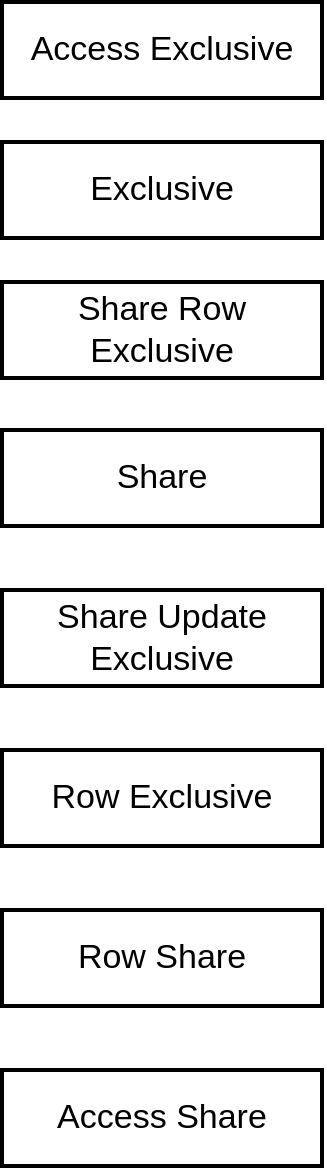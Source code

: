 <mxfile version="14.6.13" type="device" pages="3"><diagram id="7CpB0sXEUO9g7iT9jfAS" name="Page-1"><mxGraphModel dx="1106" dy="1003" grid="1" gridSize="10" guides="1" tooltips="1" connect="1" arrows="1" fold="1" page="1" pageScale="1" pageWidth="850" pageHeight="1100" math="0" shadow="0"><root><mxCell id="0"/><mxCell id="1" parent="0"/><mxCell id="9NOBbVjH0CfpP7On3_IG-1" value="Access Share" style="rounded=0;whiteSpace=wrap;html=1;strokeWidth=2;fontSize=17;" parent="1" vertex="1"><mxGeometry x="260" y="974" width="160" height="48" as="geometry"/></mxCell><mxCell id="9NOBbVjH0CfpP7On3_IG-7" value="Access Exclusive" style="rounded=0;whiteSpace=wrap;html=1;strokeWidth=2;fontSize=17;" parent="1" vertex="1"><mxGeometry x="260" y="440" width="160" height="48" as="geometry"/></mxCell><mxCell id="9NOBbVjH0CfpP7On3_IG-20" value="Row Share" style="rounded=0;whiteSpace=wrap;html=1;strokeWidth=2;fontSize=17;" parent="1" vertex="1"><mxGeometry x="260" y="894" width="160" height="48" as="geometry"/></mxCell><mxCell id="9NOBbVjH0CfpP7On3_IG-21" value="Row Exclusive" style="rounded=0;whiteSpace=wrap;html=1;strokeWidth=2;fontSize=17;" parent="1" vertex="1"><mxGeometry x="260" y="814" width="160" height="48" as="geometry"/></mxCell><mxCell id="9NOBbVjH0CfpP7On3_IG-22" value="Share Update Exclusive" style="rounded=0;whiteSpace=wrap;html=1;strokeWidth=2;fontSize=17;" parent="1" vertex="1"><mxGeometry x="260" y="734" width="160" height="48" as="geometry"/></mxCell><mxCell id="9NOBbVjH0CfpP7On3_IG-23" value="Share" style="rounded=0;whiteSpace=wrap;html=1;strokeWidth=2;fontSize=17;" parent="1" vertex="1"><mxGeometry x="260" y="654" width="160" height="48" as="geometry"/></mxCell><mxCell id="9NOBbVjH0CfpP7On3_IG-24" value="Share Row Exclusive" style="rounded=0;whiteSpace=wrap;html=1;strokeWidth=2;fontSize=17;" parent="1" vertex="1"><mxGeometry x="260" y="580" width="160" height="48" as="geometry"/></mxCell><mxCell id="9NOBbVjH0CfpP7On3_IG-25" value="Exclusive" style="rounded=0;whiteSpace=wrap;html=1;strokeWidth=2;fontSize=17;" parent="1" vertex="1"><mxGeometry x="260" y="510" width="160" height="48" as="geometry"/></mxCell></root></mxGraphModel></diagram><diagram id="dnYVWYdhOQHQjxIGULgh" name="Table-level locks"><mxGraphModel dx="1956" dy="1003" grid="1" gridSize="10" guides="1" tooltips="1" connect="1" arrows="1" fold="1" page="1" pageScale="1" pageWidth="850" pageHeight="1100" math="0" shadow="0"><root><mxCell id="e2Tank2_MseDQx_o3t9p-0"/><mxCell id="e2Tank2_MseDQx_o3t9p-1" parent="e2Tank2_MseDQx_o3t9p-0"/><mxCell id="unELOYZ3_b-4D5b125qr-0" value="" style="ellipse;whiteSpace=wrap;html=1;aspect=fixed;dashed=1;fontColor=#F19C99;fillColor=none;" parent="e2Tank2_MseDQx_o3t9p-1" vertex="1"><mxGeometry x="-130" y="310" width="580" height="580" as="geometry"/></mxCell><mxCell id="unELOYZ3_b-4D5b125qr-1" value="" style="ellipse;whiteSpace=wrap;html=1;aspect=fixed;dashed=1;fontColor=#F19C99;fillColor=none;" parent="e2Tank2_MseDQx_o3t9p-1" vertex="1"><mxGeometry x="660" y="310" width="580" height="580" as="geometry"/></mxCell><mxCell id="e2Tank2_MseDQx_o3t9p-7" style="edgeStyle=orthogonalEdgeStyle;curved=1;rounded=0;orthogonalLoop=1;jettySize=auto;html=1;exitX=1;exitY=0.5;exitDx=0;exitDy=0;entryX=0;entryY=0.5;entryDx=0;entryDy=0;dashed=1;startArrow=none;startFill=0;endArrow=open;endFill=0;strokeWidth=1;" parent="e2Tank2_MseDQx_o3t9p-1" source="e2Tank2_MseDQx_o3t9p-2" target="e2Tank2_MseDQx_o3t9p-3" edge="1"><mxGeometry relative="1" as="geometry"/></mxCell><mxCell id="e2Tank2_MseDQx_o3t9p-2" value="SELECT" style="rounded=0;whiteSpace=wrap;html=1;strokeWidth=2;fontSize=17;dashed=1;fillColor=#dae8fc;strokeColor=#6c8ebf;" parent="e2Tank2_MseDQx_o3t9p-1" vertex="1"><mxGeometry x="-30" y="466" width="120" height="48" as="geometry"/></mxCell><mxCell id="e2Tank2_MseDQx_o3t9p-3" value="Row Share" style="rounded=0;whiteSpace=wrap;html=1;strokeWidth=2;fontSize=17;dashed=1;fillColor=#f8cecc;strokeColor=#b85450;" parent="e2Tank2_MseDQx_o3t9p-1" vertex="1"><mxGeometry x="245" y="466" width="120" height="48" as="geometry"/></mxCell><mxCell id="e2Tank2_MseDQx_o3t9p-9" style="edgeStyle=orthogonalEdgeStyle;curved=1;rounded=0;orthogonalLoop=1;jettySize=auto;html=1;exitX=1;exitY=0.5;exitDx=0;exitDy=0;entryX=0.5;entryY=0;entryDx=0;entryDy=0;dashed=1;startArrow=none;startFill=0;endArrow=open;endFill=0;strokeWidth=1;" parent="e2Tank2_MseDQx_o3t9p-1" source="e2Tank2_MseDQx_o3t9p-4" target="e2Tank2_MseDQx_o3t9p-8" edge="1"><mxGeometry relative="1" as="geometry"/></mxCell><mxCell id="e2Tank2_MseDQx_o3t9p-4" value="UPDATE" style="rounded=0;whiteSpace=wrap;html=1;strokeWidth=2;fontSize=17;dashed=1;fillColor=#dae8fc;strokeColor=#6c8ebf;" parent="e2Tank2_MseDQx_o3t9p-1" vertex="1"><mxGeometry x="-30" y="546" width="120" height="48" as="geometry"/></mxCell><mxCell id="e2Tank2_MseDQx_o3t9p-10" style="edgeStyle=orthogonalEdgeStyle;curved=1;rounded=0;orthogonalLoop=1;jettySize=auto;html=1;exitX=1;exitY=0.5;exitDx=0;exitDy=0;entryX=0;entryY=0.5;entryDx=0;entryDy=0;dashed=1;startArrow=none;startFill=0;endArrow=open;endFill=0;strokeWidth=1;fontColor=#F19C99;" parent="e2Tank2_MseDQx_o3t9p-1" source="e2Tank2_MseDQx_o3t9p-5" target="e2Tank2_MseDQx_o3t9p-8" edge="1"><mxGeometry relative="1" as="geometry"/></mxCell><mxCell id="e2Tank2_MseDQx_o3t9p-5" value="INSERT" style="rounded=0;whiteSpace=wrap;html=1;strokeWidth=2;fontSize=17;dashed=1;fillColor=#dae8fc;strokeColor=#6c8ebf;" parent="e2Tank2_MseDQx_o3t9p-1" vertex="1"><mxGeometry x="-30" y="616" width="120" height="48" as="geometry"/></mxCell><mxCell id="e2Tank2_MseDQx_o3t9p-11" style="edgeStyle=orthogonalEdgeStyle;curved=1;rounded=0;orthogonalLoop=1;jettySize=auto;html=1;exitX=1;exitY=0.5;exitDx=0;exitDy=0;entryX=0.5;entryY=1;entryDx=0;entryDy=0;dashed=1;startArrow=none;startFill=0;endArrow=open;endFill=0;strokeWidth=1;" parent="e2Tank2_MseDQx_o3t9p-1" source="e2Tank2_MseDQx_o3t9p-6" target="e2Tank2_MseDQx_o3t9p-8" edge="1"><mxGeometry relative="1" as="geometry"/></mxCell><mxCell id="e2Tank2_MseDQx_o3t9p-6" value="DELETE" style="rounded=0;whiteSpace=wrap;html=1;strokeWidth=2;fontSize=17;dashed=1;fillColor=#dae8fc;strokeColor=#6c8ebf;" parent="e2Tank2_MseDQx_o3t9p-1" vertex="1"><mxGeometry x="-30" y="686" width="120" height="48" as="geometry"/></mxCell><mxCell id="e2Tank2_MseDQx_o3t9p-8" value="Row Exclusive" style="rounded=0;whiteSpace=wrap;html=1;strokeWidth=2;fontSize=17;dashed=1;fillColor=#f8cecc;strokeColor=#b85450;" parent="e2Tank2_MseDQx_o3t9p-1" vertex="1"><mxGeometry x="245" y="616" width="120" height="48" as="geometry"/></mxCell><mxCell id="e2Tank2_MseDQx_o3t9p-12" value="Access Exclusion" style="rounded=0;whiteSpace=wrap;html=1;strokeWidth=2;fontSize=17;dashed=1;fillColor=#f8cecc;strokeColor=#b85450;" parent="e2Tank2_MseDQx_o3t9p-1" vertex="1"><mxGeometry x="785" y="576" width="120" height="48" as="geometry"/></mxCell><mxCell id="e2Tank2_MseDQx_o3t9p-14" style="edgeStyle=orthogonalEdgeStyle;curved=1;rounded=0;orthogonalLoop=1;jettySize=auto;html=1;exitX=0;exitY=0.5;exitDx=0;exitDy=0;entryX=1;entryY=0.5;entryDx=0;entryDy=0;dashed=1;fontColor=#F19C99;startArrow=none;startFill=0;endArrow=open;endFill=0;strokeWidth=1;" parent="e2Tank2_MseDQx_o3t9p-1" source="e2Tank2_MseDQx_o3t9p-13" target="e2Tank2_MseDQx_o3t9p-12" edge="1"><mxGeometry relative="1" as="geometry"/></mxCell><mxCell id="e2Tank2_MseDQx_o3t9p-13" value="Alter Table" style="rounded=0;whiteSpace=wrap;html=1;strokeWidth=2;fontSize=17;dashed=1;fillColor=#dae8fc;strokeColor=#6c8ebf;" parent="e2Tank2_MseDQx_o3t9p-1" vertex="1"><mxGeometry x="995" y="576" width="120" height="48" as="geometry"/></mxCell><mxCell id="unELOYZ3_b-4D5b125qr-2" style="edgeStyle=orthogonalEdgeStyle;curved=1;rounded=0;orthogonalLoop=1;jettySize=auto;html=1;exitX=1;exitY=0.5;exitDx=0;exitDy=0;entryX=0;entryY=0.5;entryDx=0;entryDy=0;dashed=1;fontColor=#F19C99;startArrow=open;startFill=0;endArrow=open;endFill=0;strokeColor=#F19C99;strokeWidth=2;" parent="e2Tank2_MseDQx_o3t9p-1" source="unELOYZ3_b-4D5b125qr-0" target="unELOYZ3_b-4D5b125qr-1" edge="1"><mxGeometry relative="1" as="geometry"/></mxCell></root></mxGraphModel></diagram><diagram id="gOF08xaxRtb2nqW9wf_1" name="Row-level locks"><mxGraphModel dx="1956" dy="1003" grid="1" gridSize="10" guides="1" tooltips="1" connect="1" arrows="1" fold="1" page="1" pageScale="1" pageWidth="850" pageHeight="1100" math="0" shadow="0"><root><mxCell id="uBX6HonDaR5cVkzbhsWg-0"/><mxCell id="uBX6HonDaR5cVkzbhsWg-1" parent="uBX6HonDaR5cVkzbhsWg-0"/><mxCell id="7zImL1shtX-HL-E5DYce-52" value="" style="rounded=0;whiteSpace=wrap;html=1;strokeWidth=2;fontSize=17;fontColor=#33001A;fillColor=none;dashed=1;" parent="uBX6HonDaR5cVkzbhsWg-1" vertex="1"><mxGeometry x="320" y="414" width="150" height="89" as="geometry"/></mxCell><mxCell id="7zImL1shtX-HL-E5DYce-16" value="" style="rounded=0;whiteSpace=wrap;html=1;strokeWidth=2;fontSize=17;fontColor=#33001A;fillColor=none;dashed=1;" parent="uBX6HonDaR5cVkzbhsWg-1" vertex="1"><mxGeometry x="-120" y="284" width="110" height="80" as="geometry"/></mxCell><mxCell id="7zImL1shtX-HL-E5DYce-2" value="1" style="rounded=0;whiteSpace=wrap;html=1;strokeWidth=2;fontSize=17;fillColor=#f8cecc;strokeColor=#b85450;" parent="uBX6HonDaR5cVkzbhsWg-1" vertex="1"><mxGeometry x="-105" y="300" width="40" height="48" as="geometry"/></mxCell><mxCell id="7zImL1shtX-HL-E5DYce-3" value="" style="rounded=0;whiteSpace=wrap;html=1;strokeWidth=2;fontSize=17;fillColor=#ffe6cc;strokeColor=#d79b00;" parent="uBX6HonDaR5cVkzbhsWg-1" vertex="1"><mxGeometry x="-65" y="300" width="40" height="48" as="geometry"/></mxCell><mxCell id="7zImL1shtX-HL-E5DYce-4" value="1" style="rounded=0;whiteSpace=wrap;html=1;strokeWidth=2;fontSize=17;fillColor=#f8cecc;strokeColor=#b85450;" parent="uBX6HonDaR5cVkzbhsWg-1" vertex="1"><mxGeometry x="-105" y="440" width="40" height="48" as="geometry"/></mxCell><mxCell id="7zImL1shtX-HL-E5DYce-6" value="" style="rounded=0;whiteSpace=wrap;html=1;strokeWidth=2;fontSize=17;fillColor=#f8cecc;strokeColor=#b85450;" parent="uBX6HonDaR5cVkzbhsWg-1" vertex="1"><mxGeometry x="-250" y="130" width="40" height="48" as="geometry"/></mxCell><mxCell id="7zImL1shtX-HL-E5DYce-7" value="primary key" style="text;html=1;align=center;verticalAlign=middle;resizable=0;points=[];autosize=1;strokeColor=none;fontSize=15;fontColor=#33001A;" parent="uBX6HonDaR5cVkzbhsWg-1" vertex="1"><mxGeometry x="-210" y="144" width="90" height="20" as="geometry"/></mxCell><mxCell id="7zImL1shtX-HL-E5DYce-8" value="" style="rounded=0;whiteSpace=wrap;html=1;strokeWidth=2;fontSize=17;fillColor=#fff2cc;strokeColor=#d6b656;" parent="uBX6HonDaR5cVkzbhsWg-1" vertex="1"><mxGeometry x="-90" y="130" width="40" height="48" as="geometry"/></mxCell><mxCell id="7zImL1shtX-HL-E5DYce-9" value="foreign key" style="text;html=1;align=center;verticalAlign=middle;resizable=0;points=[];autosize=1;strokeColor=none;fontSize=15;fontColor=#33001A;" parent="uBX6HonDaR5cVkzbhsWg-1" vertex="1"><mxGeometry x="-50" y="144" width="90" height="20" as="geometry"/></mxCell><mxCell id="7zImL1shtX-HL-E5DYce-10" value="" style="rounded=0;whiteSpace=wrap;html=1;strokeWidth=2;fontSize=17;fillColor=#ffe6cc;strokeColor=#d79b00;" parent="uBX6HonDaR5cVkzbhsWg-1" vertex="1"><mxGeometry x="50" y="130" width="40" height="48" as="geometry"/></mxCell><mxCell id="7zImL1shtX-HL-E5DYce-11" value="normal column" style="text;html=1;align=center;verticalAlign=middle;resizable=0;points=[];autosize=1;strokeColor=none;fontSize=15;fontColor=#33001A;" parent="uBX6HonDaR5cVkzbhsWg-1" vertex="1"><mxGeometry x="90" y="144" width="110" height="20" as="geometry"/></mxCell><mxCell id="7zImL1shtX-HL-E5DYce-12" value="" style="rounded=0;whiteSpace=wrap;html=1;strokeWidth=2;fontSize=17;fillColor=#ffe6cc;strokeColor=#d79b00;" parent="uBX6HonDaR5cVkzbhsWg-1" vertex="1"><mxGeometry x="-25" y="440" width="40" height="48" as="geometry"/></mxCell><mxCell id="7zImL1shtX-HL-E5DYce-13" style="edgeStyle=orthogonalEdgeStyle;curved=1;rounded=0;orthogonalLoop=1;jettySize=auto;html=1;exitX=0.5;exitY=0;exitDx=0;exitDy=0;entryX=0.5;entryY=1;entryDx=0;entryDy=0;dashed=1;fontSize=15;fontColor=#33001A;startArrow=none;startFill=0;endArrow=open;endFill=0;strokeWidth=2;fillColor=#fff2cc;strokeColor=#FFCE9F;" parent="uBX6HonDaR5cVkzbhsWg-1" source="7zImL1shtX-HL-E5DYce-5" target="7zImL1shtX-HL-E5DYce-2" edge="1"><mxGeometry relative="1" as="geometry"/></mxCell><mxCell id="7zImL1shtX-HL-E5DYce-5" value="1" style="rounded=0;whiteSpace=wrap;html=1;strokeWidth=2;fontSize=17;fillColor=#fff2cc;strokeColor=#d6b656;" parent="uBX6HonDaR5cVkzbhsWg-1" vertex="1"><mxGeometry x="-65" y="440" width="40" height="48" as="geometry"/></mxCell><mxCell id="7zImL1shtX-HL-E5DYce-15" value="" style="edgeStyle=orthogonalEdgeStyle;curved=1;rounded=0;orthogonalLoop=1;jettySize=auto;html=1;dashed=1;fontSize=15;fontColor=#33001A;startArrow=none;startFill=0;endArrow=open;endFill=0;strokeWidth=2;" parent="uBX6HonDaR5cVkzbhsWg-1" source="7zImL1shtX-HL-E5DYce-14" edge="1"><mxGeometry relative="1" as="geometry"><mxPoint x="-105" y="464" as="targetPoint"/></mxGeometry></mxCell><mxCell id="7zImL1shtX-HL-E5DYce-14" value="INSERT" style="text;html=1;align=center;verticalAlign=middle;resizable=0;points=[];autosize=1;strokeColor=none;fontSize=15;fontColor=#33001A;fontStyle=1" parent="uBX6HonDaR5cVkzbhsWg-1" vertex="1"><mxGeometry x="-280" y="454" width="70" height="20" as="geometry"/></mxCell><mxCell id="7zImL1shtX-HL-E5DYce-17" value="Key Share" style="text;html=1;align=center;verticalAlign=middle;resizable=0;points=[];autosize=1;strokeColor=none;fontSize=15;fontColor=#33001A;" parent="uBX6HonDaR5cVkzbhsWg-1" vertex="1"><mxGeometry x="-110" y="364" width="90" height="20" as="geometry"/></mxCell><mxCell id="7zImL1shtX-HL-E5DYce-21" value="" style="edgeStyle=orthogonalEdgeStyle;curved=1;rounded=0;orthogonalLoop=1;jettySize=auto;html=1;dashed=1;fontSize=15;fontColor=#33001A;startArrow=none;startFill=0;endArrow=open;endFill=0;strokeColor=#82b366;strokeWidth=2;entryX=1;entryY=0.5;entryDx=0;entryDy=0;fillColor=#d5e8d4;" parent="uBX6HonDaR5cVkzbhsWg-1" target="7zImL1shtX-HL-E5DYce-3" edge="1"><mxGeometry relative="1" as="geometry"><mxPoint x="25" y="324" as="targetPoint"/><mxPoint x="25" y="324" as="sourcePoint"/></mxGeometry></mxCell><mxCell id="7zImL1shtX-HL-E5DYce-20" value="UPDATE" style="text;html=1;align=center;verticalAlign=middle;resizable=0;points=[];autosize=1;strokeColor=none;fontSize=15;fontColor=#33001A;fontStyle=1" parent="uBX6HonDaR5cVkzbhsWg-1" vertex="1"><mxGeometry x="80" y="314" width="80" height="20" as="geometry"/></mxCell><mxCell id="7zImL1shtX-HL-E5DYce-24" value="" style="edgeStyle=orthogonalEdgeStyle;curved=1;rounded=0;orthogonalLoop=1;jettySize=auto;html=1;dashed=1;fontSize=15;fontColor=#33001A;startArrow=none;startFill=0;endArrow=none;endFill=0;strokeColor=#82b366;strokeWidth=2;entryX=1;entryY=0.5;entryDx=0;entryDy=0;fillColor=#d5e8d4;" parent="uBX6HonDaR5cVkzbhsWg-1" source="7zImL1shtX-HL-E5DYce-20" edge="1"><mxGeometry relative="1" as="geometry"><mxPoint x="80" y="324" as="sourcePoint"/><mxPoint x="42" y="324" as="targetPoint"/></mxGeometry></mxCell><mxCell id="7zImL1shtX-HL-E5DYce-26" value="block" style="edgeStyle=orthogonalEdgeStyle;curved=1;rounded=0;orthogonalLoop=1;jettySize=auto;html=1;dashed=1;fontSize=15;startArrow=none;startFill=0;endArrow=open;endFill=0;strokeWidth=2;fillColor=#f8cecc;strokeColor=#EA6B66;fontColor=#EA6B66;" parent="uBX6HonDaR5cVkzbhsWg-1" source="7zImL1shtX-HL-E5DYce-25" target="7zImL1shtX-HL-E5DYce-2" edge="1"><mxGeometry x="-0.111" relative="1" as="geometry"><mxPoint as="offset"/></mxGeometry></mxCell><mxCell id="7zImL1shtX-HL-E5DYce-25" value="UPDATE" style="text;html=1;align=center;verticalAlign=middle;resizable=0;points=[];autosize=1;strokeColor=none;fontSize=15;fontColor=#33001A;fontStyle=1" parent="uBX6HonDaR5cVkzbhsWg-1" vertex="1"><mxGeometry x="-275" y="314" width="80" height="20" as="geometry"/></mxCell><mxCell id="7zImL1shtX-HL-E5DYce-29" value="block" style="edgeStyle=orthogonalEdgeStyle;curved=1;rounded=0;orthogonalLoop=1;jettySize=auto;html=1;dashed=1;fontSize=15;startArrow=none;startFill=0;endArrow=open;endFill=0;strokeColor=#EA6B66;strokeWidth=2;entryX=0;entryY=0;entryDx=0;entryDy=0;fontColor=#EA6B66;" parent="uBX6HonDaR5cVkzbhsWg-1" source="7zImL1shtX-HL-E5DYce-28" target="7zImL1shtX-HL-E5DYce-3" edge="1"><mxGeometry x="-0.455" relative="1" as="geometry"><mxPoint as="offset"/></mxGeometry></mxCell><mxCell id="7zImL1shtX-HL-E5DYce-28" value="DELETE" style="text;html=1;align=center;verticalAlign=middle;resizable=0;points=[];autosize=1;strokeColor=none;fontSize=15;fontStyle=1;fontColor=#33001A;" parent="uBX6HonDaR5cVkzbhsWg-1" vertex="1"><mxGeometry x="-100" y="230" width="70" height="20" as="geometry"/></mxCell><mxCell id="7zImL1shtX-HL-E5DYce-30" value="" style="rounded=0;whiteSpace=wrap;html=1;strokeWidth=2;fontSize=17;fontColor=#33001A;fillColor=none;dashed=1;" parent="uBX6HonDaR5cVkzbhsWg-1" vertex="1"><mxGeometry x="600" y="284" width="110" height="80" as="geometry"/></mxCell><mxCell id="7zImL1shtX-HL-E5DYce-31" value="2" style="rounded=0;whiteSpace=wrap;html=1;strokeWidth=2;fontSize=17;fillColor=#f8cecc;strokeColor=#b85450;" parent="uBX6HonDaR5cVkzbhsWg-1" vertex="1"><mxGeometry x="615" y="300" width="40" height="48" as="geometry"/></mxCell><mxCell id="7zImL1shtX-HL-E5DYce-32" value="" style="rounded=0;whiteSpace=wrap;html=1;strokeWidth=2;fontSize=17;fillColor=#ffe6cc;strokeColor=#d79b00;" parent="uBX6HonDaR5cVkzbhsWg-1" vertex="1"><mxGeometry x="655" y="300" width="40" height="48" as="geometry"/></mxCell><mxCell id="7zImL1shtX-HL-E5DYce-33" value="1" style="rounded=0;whiteSpace=wrap;html=1;strokeWidth=2;fontSize=17;fillColor=#f8cecc;strokeColor=#b85450;" parent="uBX6HonDaR5cVkzbhsWg-1" vertex="1"><mxGeometry x="615" y="434" width="40" height="48" as="geometry"/></mxCell><mxCell id="7zImL1shtX-HL-E5DYce-34" value="" style="rounded=0;whiteSpace=wrap;html=1;strokeWidth=2;fontSize=17;fillColor=#ffe6cc;strokeColor=#d79b00;" parent="uBX6HonDaR5cVkzbhsWg-1" vertex="1"><mxGeometry x="695" y="434" width="40" height="48" as="geometry"/></mxCell><mxCell id="7zImL1shtX-HL-E5DYce-35" style="edgeStyle=orthogonalEdgeStyle;curved=1;rounded=0;orthogonalLoop=1;jettySize=auto;html=1;exitX=0.5;exitY=0;exitDx=0;exitDy=0;entryX=0.5;entryY=1;entryDx=0;entryDy=0;dashed=1;fontSize=15;fontColor=#33001A;startArrow=none;startFill=0;endArrow=open;endFill=0;strokeWidth=2;fillColor=#fff2cc;strokeColor=#FFCE9F;" parent="uBX6HonDaR5cVkzbhsWg-1" source="7zImL1shtX-HL-E5DYce-36" target="7zImL1shtX-HL-E5DYce-31" edge="1"><mxGeometry relative="1" as="geometry"/></mxCell><mxCell id="7zImL1shtX-HL-E5DYce-36" value="2" style="rounded=0;whiteSpace=wrap;html=1;strokeWidth=2;fontSize=17;fillColor=#fff2cc;strokeColor=#d6b656;" parent="uBX6HonDaR5cVkzbhsWg-1" vertex="1"><mxGeometry x="655" y="434" width="40" height="48" as="geometry"/></mxCell><mxCell id="7zImL1shtX-HL-E5DYce-39" value="Key Share" style="text;html=1;align=center;verticalAlign=middle;resizable=0;points=[];autosize=1;strokeColor=none;fontSize=15;fontColor=#33001A;" parent="uBX6HonDaR5cVkzbhsWg-1" vertex="1"><mxGeometry x="610" y="364" width="90" height="20" as="geometry"/></mxCell><mxCell id="7zImL1shtX-HL-E5DYce-48" value="1" style="rounded=0;whiteSpace=wrap;html=1;strokeWidth=2;fontSize=17;fillColor=#f8cecc;strokeColor=#b85450;" parent="uBX6HonDaR5cVkzbhsWg-1" vertex="1"><mxGeometry x="335" y="434" width="40" height="48" as="geometry"/></mxCell><mxCell id="7zImL1shtX-HL-E5DYce-106" value="UPDATE" style="edgeStyle=orthogonalEdgeStyle;curved=1;rounded=0;orthogonalLoop=1;jettySize=auto;html=1;exitX=1;exitY=0.5;exitDx=0;exitDy=0;entryX=0;entryY=0.5;entryDx=0;entryDy=0;dashed=1;fontSize=15;startArrow=none;startFill=0;endArrow=open;endFill=0;strokeWidth=2;fontStyle=1;fontColor=#33001A;" parent="uBX6HonDaR5cVkzbhsWg-1" source="7zImL1shtX-HL-E5DYce-49" target="7zImL1shtX-HL-E5DYce-33" edge="1"><mxGeometry relative="1" as="geometry"/></mxCell><mxCell id="7zImL1shtX-HL-E5DYce-49" value="" style="rounded=0;whiteSpace=wrap;html=1;strokeWidth=2;fontSize=17;fillColor=#ffe6cc;strokeColor=#d79b00;" parent="uBX6HonDaR5cVkzbhsWg-1" vertex="1"><mxGeometry x="415" y="434" width="40" height="48" as="geometry"/></mxCell><mxCell id="7zImL1shtX-HL-E5DYce-50" value="1" style="rounded=0;whiteSpace=wrap;html=1;strokeWidth=2;fontSize=17;fillColor=#fff2cc;strokeColor=#d6b656;" parent="uBX6HonDaR5cVkzbhsWg-1" vertex="1"><mxGeometry x="375" y="434" width="40" height="48" as="geometry"/></mxCell><mxCell id="7zImL1shtX-HL-E5DYce-53" value="No Key Update" style="text;html=1;align=center;verticalAlign=middle;resizable=0;points=[];autosize=1;strokeColor=none;fontSize=15;fontColor=#33001A;" parent="uBX6HonDaR5cVkzbhsWg-1" vertex="1"><mxGeometry x="255" y="503" width="120" height="20" as="geometry"/></mxCell><mxCell id="7zImL1shtX-HL-E5DYce-55" value="block" style="edgeStyle=orthogonalEdgeStyle;curved=1;rounded=0;orthogonalLoop=1;jettySize=auto;html=1;dashed=1;fontSize=15;startArrow=none;startFill=0;endArrow=open;endFill=0;strokeColor=#EA6B66;strokeWidth=2;entryX=0.5;entryY=0;entryDx=0;entryDy=0;fontColor=#EA6B66;" parent="uBX6HonDaR5cVkzbhsWg-1" source="7zImL1shtX-HL-E5DYce-54" target="7zImL1shtX-HL-E5DYce-50" edge="1"><mxGeometry x="-0.543" relative="1" as="geometry"><mxPoint as="offset"/></mxGeometry></mxCell><mxCell id="7zImL1shtX-HL-E5DYce-54" value="UPDATE" style="text;html=1;align=center;verticalAlign=middle;resizable=0;points=[];autosize=1;strokeColor=none;fontSize=15;fontColor=#33001A;fontStyle=1" parent="uBX6HonDaR5cVkzbhsWg-1" vertex="1"><mxGeometry x="355" y="364" width="80" height="20" as="geometry"/></mxCell><mxCell id="7zImL1shtX-HL-E5DYce-57" value="block" style="edgeStyle=orthogonalEdgeStyle;curved=1;rounded=0;orthogonalLoop=1;jettySize=auto;html=1;dashed=1;fontSize=15;fontColor=#EA6B66;startArrow=none;startFill=0;endArrow=open;endFill=0;strokeColor=#EA6B66;strokeWidth=2;entryX=0.5;entryY=0;entryDx=0;entryDy=0;" parent="uBX6HonDaR5cVkzbhsWg-1" source="7zImL1shtX-HL-E5DYce-56" target="7zImL1shtX-HL-E5DYce-49" edge="1"><mxGeometry x="-0.158" relative="1" as="geometry"><mxPoint as="offset"/></mxGeometry></mxCell><mxCell id="7zImL1shtX-HL-E5DYce-56" value="UPDATE" style="text;html=1;align=center;verticalAlign=middle;resizable=0;points=[];autosize=1;strokeColor=none;fontSize=15;fontColor=#33001A;fontStyle=1" parent="uBX6HonDaR5cVkzbhsWg-1" vertex="1"><mxGeometry x="515" y="384" width="80" height="20" as="geometry"/></mxCell><mxCell id="7zImL1shtX-HL-E5DYce-60" value="block" style="edgeStyle=orthogonalEdgeStyle;curved=1;rounded=0;orthogonalLoop=1;jettySize=auto;html=1;dashed=1;fontSize=15;fontColor=#EA6B66;startArrow=none;startFill=0;endArrow=open;endFill=0;strokeColor=#EA6B66;strokeWidth=2;entryX=0.5;entryY=0;entryDx=0;entryDy=0;" parent="uBX6HonDaR5cVkzbhsWg-1" source="7zImL1shtX-HL-E5DYce-59" target="7zImL1shtX-HL-E5DYce-48" edge="1"><mxGeometry x="-0.556" relative="1" as="geometry"><mxPoint as="offset"/></mxGeometry></mxCell><mxCell id="7zImL1shtX-HL-E5DYce-59" value="UPDATE" style="text;html=1;align=center;verticalAlign=middle;resizable=0;points=[];autosize=1;strokeColor=none;fontSize=15;fontColor=#33001A;fontStyle=1" parent="uBX6HonDaR5cVkzbhsWg-1" vertex="1"><mxGeometry x="185" y="384" width="80" height="20" as="geometry"/></mxCell><mxCell id="7zImL1shtX-HL-E5DYce-105" value="block" style="edgeStyle=orthogonalEdgeStyle;curved=1;rounded=0;orthogonalLoop=1;jettySize=auto;html=1;dashed=1;fontSize=15;fontColor=#EA6B66;startArrow=none;startFill=0;endArrow=open;endFill=0;strokeWidth=2;strokeColor=#F19C99;" parent="uBX6HonDaR5cVkzbhsWg-1" source="7zImL1shtX-HL-E5DYce-61" edge="1"><mxGeometry relative="1" as="geometry"><mxPoint x="395" y="484" as="targetPoint"/></mxGeometry></mxCell><mxCell id="7zImL1shtX-HL-E5DYce-61" value="DELETE" style="text;html=1;align=center;verticalAlign=middle;resizable=0;points=[];autosize=1;strokeColor=none;fontSize=15;fontColor=#33001A;fontStyle=1" parent="uBX6HonDaR5cVkzbhsWg-1" vertex="1"><mxGeometry x="360" y="550" width="70" height="20" as="geometry"/></mxCell><mxCell id="7zImL1shtX-HL-E5DYce-129" value="" style="rounded=0;whiteSpace=wrap;html=1;strokeWidth=2;fontSize=17;fontColor=#33001A;fillColor=none;dashed=1;" parent="uBX6HonDaR5cVkzbhsWg-1" vertex="1"><mxGeometry x="315" y="704" width="150" height="89" as="geometry"/></mxCell><mxCell id="7zImL1shtX-HL-E5DYce-131" value="2" style="rounded=0;whiteSpace=wrap;html=1;strokeWidth=2;fontSize=17;fillColor=#f8cecc;strokeColor=#b85450;" parent="uBX6HonDaR5cVkzbhsWg-1" vertex="1"><mxGeometry x="610" y="590" width="40" height="48" as="geometry"/></mxCell><mxCell id="7zImL1shtX-HL-E5DYce-132" value="" style="rounded=0;whiteSpace=wrap;html=1;strokeWidth=2;fontSize=17;fillColor=#ffe6cc;strokeColor=#d79b00;" parent="uBX6HonDaR5cVkzbhsWg-1" vertex="1"><mxGeometry x="650" y="590" width="40" height="48" as="geometry"/></mxCell><mxCell id="7zImL1shtX-HL-E5DYce-133" value="2" style="rounded=0;whiteSpace=wrap;html=1;strokeWidth=2;fontSize=17;fillColor=#f8cecc;strokeColor=#b85450;" parent="uBX6HonDaR5cVkzbhsWg-1" vertex="1"><mxGeometry x="610" y="724" width="40" height="48" as="geometry"/></mxCell><mxCell id="7zImL1shtX-HL-E5DYce-134" value="" style="rounded=0;whiteSpace=wrap;html=1;strokeWidth=2;fontSize=17;fillColor=#ffe6cc;strokeColor=#d79b00;" parent="uBX6HonDaR5cVkzbhsWg-1" vertex="1"><mxGeometry x="690" y="724" width="40" height="48" as="geometry"/></mxCell><mxCell id="7zImL1shtX-HL-E5DYce-135" style="edgeStyle=orthogonalEdgeStyle;curved=1;rounded=0;orthogonalLoop=1;jettySize=auto;html=1;exitX=0.5;exitY=0;exitDx=0;exitDy=0;entryX=0.5;entryY=1;entryDx=0;entryDy=0;dashed=1;fontSize=15;fontColor=#33001A;startArrow=none;startFill=0;endArrow=open;endFill=0;strokeWidth=2;fillColor=#fff2cc;strokeColor=#FFCE9F;" parent="uBX6HonDaR5cVkzbhsWg-1" source="7zImL1shtX-HL-E5DYce-136" target="7zImL1shtX-HL-E5DYce-131" edge="1"><mxGeometry relative="1" as="geometry"/></mxCell><mxCell id="7zImL1shtX-HL-E5DYce-136" value="1" style="rounded=0;whiteSpace=wrap;html=1;strokeWidth=2;fontSize=17;fillColor=#fff2cc;strokeColor=#d6b656;" parent="uBX6HonDaR5cVkzbhsWg-1" vertex="1"><mxGeometry x="650" y="724" width="40" height="48" as="geometry"/></mxCell><mxCell id="7zImL1shtX-HL-E5DYce-138" value="2" style="rounded=0;whiteSpace=wrap;html=1;strokeWidth=2;fontSize=17;fillColor=#f8cecc;strokeColor=#b85450;" parent="uBX6HonDaR5cVkzbhsWg-1" vertex="1"><mxGeometry x="330" y="724" width="40" height="48" as="geometry"/></mxCell><mxCell id="7zImL1shtX-HL-E5DYce-139" value="UPDATE" style="edgeStyle=orthogonalEdgeStyle;curved=1;rounded=0;orthogonalLoop=1;jettySize=auto;html=1;exitX=1;exitY=0.5;exitDx=0;exitDy=0;entryX=0;entryY=0.5;entryDx=0;entryDy=0;dashed=1;fontSize=15;startArrow=none;startFill=0;endArrow=open;endFill=0;strokeWidth=2;fontStyle=1;fontColor=#33001A;" parent="uBX6HonDaR5cVkzbhsWg-1" source="7zImL1shtX-HL-E5DYce-140" target="7zImL1shtX-HL-E5DYce-133" edge="1"><mxGeometry relative="1" as="geometry"/></mxCell><mxCell id="7zImL1shtX-HL-E5DYce-140" value="" style="rounded=0;whiteSpace=wrap;html=1;strokeWidth=2;fontSize=17;fillColor=#ffe6cc;strokeColor=#d79b00;" parent="uBX6HonDaR5cVkzbhsWg-1" vertex="1"><mxGeometry x="410" y="724" width="40" height="48" as="geometry"/></mxCell><mxCell id="7zImL1shtX-HL-E5DYce-141" value="1" style="rounded=0;whiteSpace=wrap;html=1;strokeWidth=2;fontSize=17;fillColor=#fff2cc;strokeColor=#d6b656;" parent="uBX6HonDaR5cVkzbhsWg-1" vertex="1"><mxGeometry x="370" y="724" width="40" height="48" as="geometry"/></mxCell><mxCell id="7zImL1shtX-HL-E5DYce-142" value="Update" style="text;html=1;align=center;verticalAlign=middle;resizable=0;points=[];autosize=1;strokeColor=none;fontSize=15;fontColor=#33001A;" parent="uBX6HonDaR5cVkzbhsWg-1" vertex="1"><mxGeometry x="315" y="793" width="60" height="20" as="geometry"/></mxCell><mxCell id="7zImL1shtX-HL-E5DYce-143" value="block" style="edgeStyle=orthogonalEdgeStyle;curved=1;rounded=0;orthogonalLoop=1;jettySize=auto;html=1;dashed=1;fontSize=15;startArrow=none;startFill=0;endArrow=open;endFill=0;strokeColor=#EA6B66;strokeWidth=2;entryX=0.5;entryY=0;entryDx=0;entryDy=0;fontColor=#EA6B66;" parent="uBX6HonDaR5cVkzbhsWg-1" source="7zImL1shtX-HL-E5DYce-144" target="7zImL1shtX-HL-E5DYce-141" edge="1"><mxGeometry x="-0.543" relative="1" as="geometry"><mxPoint as="offset"/></mxGeometry></mxCell><mxCell id="7zImL1shtX-HL-E5DYce-144" value="UPDATE" style="text;html=1;align=center;verticalAlign=middle;resizable=0;points=[];autosize=1;strokeColor=none;fontSize=15;fontColor=#33001A;fontStyle=1" parent="uBX6HonDaR5cVkzbhsWg-1" vertex="1"><mxGeometry x="350" y="654" width="80" height="20" as="geometry"/></mxCell><mxCell id="7zImL1shtX-HL-E5DYce-145" value="block" style="edgeStyle=orthogonalEdgeStyle;curved=1;rounded=0;orthogonalLoop=1;jettySize=auto;html=1;dashed=1;fontSize=15;fontColor=#EA6B66;startArrow=none;startFill=0;endArrow=open;endFill=0;strokeColor=#EA6B66;strokeWidth=2;entryX=0.5;entryY=0;entryDx=0;entryDy=0;" parent="uBX6HonDaR5cVkzbhsWg-1" source="7zImL1shtX-HL-E5DYce-146" target="7zImL1shtX-HL-E5DYce-140" edge="1"><mxGeometry x="-0.158" relative="1" as="geometry"><mxPoint as="offset"/></mxGeometry></mxCell><mxCell id="7zImL1shtX-HL-E5DYce-146" value="UPDATE" style="text;html=1;align=center;verticalAlign=middle;resizable=0;points=[];autosize=1;strokeColor=none;fontSize=15;fontColor=#33001A;fontStyle=1" parent="uBX6HonDaR5cVkzbhsWg-1" vertex="1"><mxGeometry x="510" y="674" width="80" height="20" as="geometry"/></mxCell><mxCell id="7zImL1shtX-HL-E5DYce-147" value="block" style="edgeStyle=orthogonalEdgeStyle;curved=1;rounded=0;orthogonalLoop=1;jettySize=auto;html=1;dashed=1;fontSize=15;fontColor=#EA6B66;startArrow=none;startFill=0;endArrow=open;endFill=0;strokeColor=#EA6B66;strokeWidth=2;entryX=0.5;entryY=0;entryDx=0;entryDy=0;" parent="uBX6HonDaR5cVkzbhsWg-1" source="7zImL1shtX-HL-E5DYce-148" target="7zImL1shtX-HL-E5DYce-138" edge="1"><mxGeometry x="-0.556" relative="1" as="geometry"><mxPoint as="offset"/></mxGeometry></mxCell><mxCell id="7zImL1shtX-HL-E5DYce-148" value="UPDATE" style="text;html=1;align=center;verticalAlign=middle;resizable=0;points=[];autosize=1;strokeColor=none;fontSize=15;fontColor=#33001A;fontStyle=1" parent="uBX6HonDaR5cVkzbhsWg-1" vertex="1"><mxGeometry x="180" y="674" width="80" height="20" as="geometry"/></mxCell><mxCell id="7zImL1shtX-HL-E5DYce-149" value="block" style="edgeStyle=orthogonalEdgeStyle;curved=1;rounded=0;orthogonalLoop=1;jettySize=auto;html=1;dashed=1;fontSize=15;fontColor=#EA6B66;startArrow=none;startFill=0;endArrow=open;endFill=0;strokeWidth=2;strokeColor=#F19C99;" parent="uBX6HonDaR5cVkzbhsWg-1" source="7zImL1shtX-HL-E5DYce-150" edge="1"><mxGeometry relative="1" as="geometry"><mxPoint x="390" y="774" as="targetPoint"/></mxGeometry></mxCell><mxCell id="7zImL1shtX-HL-E5DYce-150" value="DELETE" style="text;html=1;align=center;verticalAlign=middle;resizable=0;points=[];autosize=1;strokeColor=none;fontSize=15;fontColor=#33001A;fontStyle=1" parent="uBX6HonDaR5cVkzbhsWg-1" vertex="1"><mxGeometry x="355" y="844" width="70" height="20" as="geometry"/></mxCell><mxCell id="7zImL1shtX-HL-E5DYce-181" value="1" style="rounded=0;whiteSpace=wrap;html=1;strokeWidth=2;fontSize=17;fillColor=#f8cecc;strokeColor=#b85450;" parent="uBX6HonDaR5cVkzbhsWg-1" vertex="1"><mxGeometry x="-105" y="590" width="40" height="48" as="geometry"/></mxCell><mxCell id="7zImL1shtX-HL-E5DYce-182" value="" style="rounded=0;whiteSpace=wrap;html=1;strokeWidth=2;fontSize=17;fillColor=#ffe6cc;strokeColor=#d79b00;" parent="uBX6HonDaR5cVkzbhsWg-1" vertex="1"><mxGeometry x="-65" y="590" width="40" height="48" as="geometry"/></mxCell><mxCell id="7zImL1shtX-HL-E5DYce-183" value="1" style="rounded=0;whiteSpace=wrap;html=1;strokeWidth=2;fontSize=17;fillColor=#f8cecc;strokeColor=#b85450;" parent="uBX6HonDaR5cVkzbhsWg-1" vertex="1"><mxGeometry x="-105" y="730" width="40" height="48" as="geometry"/></mxCell><mxCell id="7zImL1shtX-HL-E5DYce-184" value="" style="rounded=0;whiteSpace=wrap;html=1;strokeWidth=2;fontSize=17;fillColor=#ffe6cc;strokeColor=#d79b00;" parent="uBX6HonDaR5cVkzbhsWg-1" vertex="1"><mxGeometry x="-25" y="730" width="40" height="48" as="geometry"/></mxCell><mxCell id="7zImL1shtX-HL-E5DYce-185" style="edgeStyle=orthogonalEdgeStyle;curved=1;rounded=0;orthogonalLoop=1;jettySize=auto;html=1;exitX=0.5;exitY=0;exitDx=0;exitDy=0;entryX=0.5;entryY=1;entryDx=0;entryDy=0;dashed=1;fontSize=15;fontColor=#33001A;startArrow=none;startFill=0;endArrow=open;endFill=0;strokeWidth=2;fillColor=#fff2cc;strokeColor=#FFCE9F;" parent="uBX6HonDaR5cVkzbhsWg-1" source="7zImL1shtX-HL-E5DYce-186" target="7zImL1shtX-HL-E5DYce-181" edge="1"><mxGeometry relative="1" as="geometry"/></mxCell><mxCell id="7zImL1shtX-HL-E5DYce-186" value="1" style="rounded=0;whiteSpace=wrap;html=1;strokeWidth=2;fontSize=17;fillColor=#fff2cc;strokeColor=#d6b656;" parent="uBX6HonDaR5cVkzbhsWg-1" vertex="1"><mxGeometry x="-65" y="730" width="40" height="48" as="geometry"/></mxCell><mxCell id="7zImL1shtX-HL-E5DYce-187" value="" style="edgeStyle=orthogonalEdgeStyle;curved=1;rounded=0;orthogonalLoop=1;jettySize=auto;html=1;dashed=1;fontSize=15;fontColor=#33001A;startArrow=none;startFill=0;endArrow=open;endFill=0;strokeWidth=2;" parent="uBX6HonDaR5cVkzbhsWg-1" source="7zImL1shtX-HL-E5DYce-188" edge="1"><mxGeometry relative="1" as="geometry"><mxPoint x="-105" y="754" as="targetPoint"/></mxGeometry></mxCell><mxCell id="7zImL1shtX-HL-E5DYce-188" value="DELETE" style="text;html=1;align=center;verticalAlign=middle;resizable=0;points=[];autosize=1;strokeColor=none;fontSize=15;fontColor=#33001A;fontStyle=1" parent="uBX6HonDaR5cVkzbhsWg-1" vertex="1"><mxGeometry x="-280" y="744" width="70" height="20" as="geometry"/></mxCell><mxCell id="7zImL1shtX-HL-E5DYce-189" value="" style="rounded=0;whiteSpace=wrap;html=1;strokeWidth=2;fontSize=17;dashed=1;fontColor=#33001A;fillColor=none;" parent="uBX6HonDaR5cVkzbhsWg-1" vertex="1"><mxGeometry x="-120" y="710" width="150" height="90" as="geometry"/></mxCell><mxCell id="7zImL1shtX-HL-E5DYce-190" value="Update" style="text;html=1;align=center;verticalAlign=middle;resizable=0;points=[];autosize=1;strokeColor=none;fontSize=15;fontColor=#33001A;" parent="uBX6HonDaR5cVkzbhsWg-1" vertex="1"><mxGeometry x="-120" y="800" width="60" height="20" as="geometry"/></mxCell></root></mxGraphModel></diagram></mxfile>